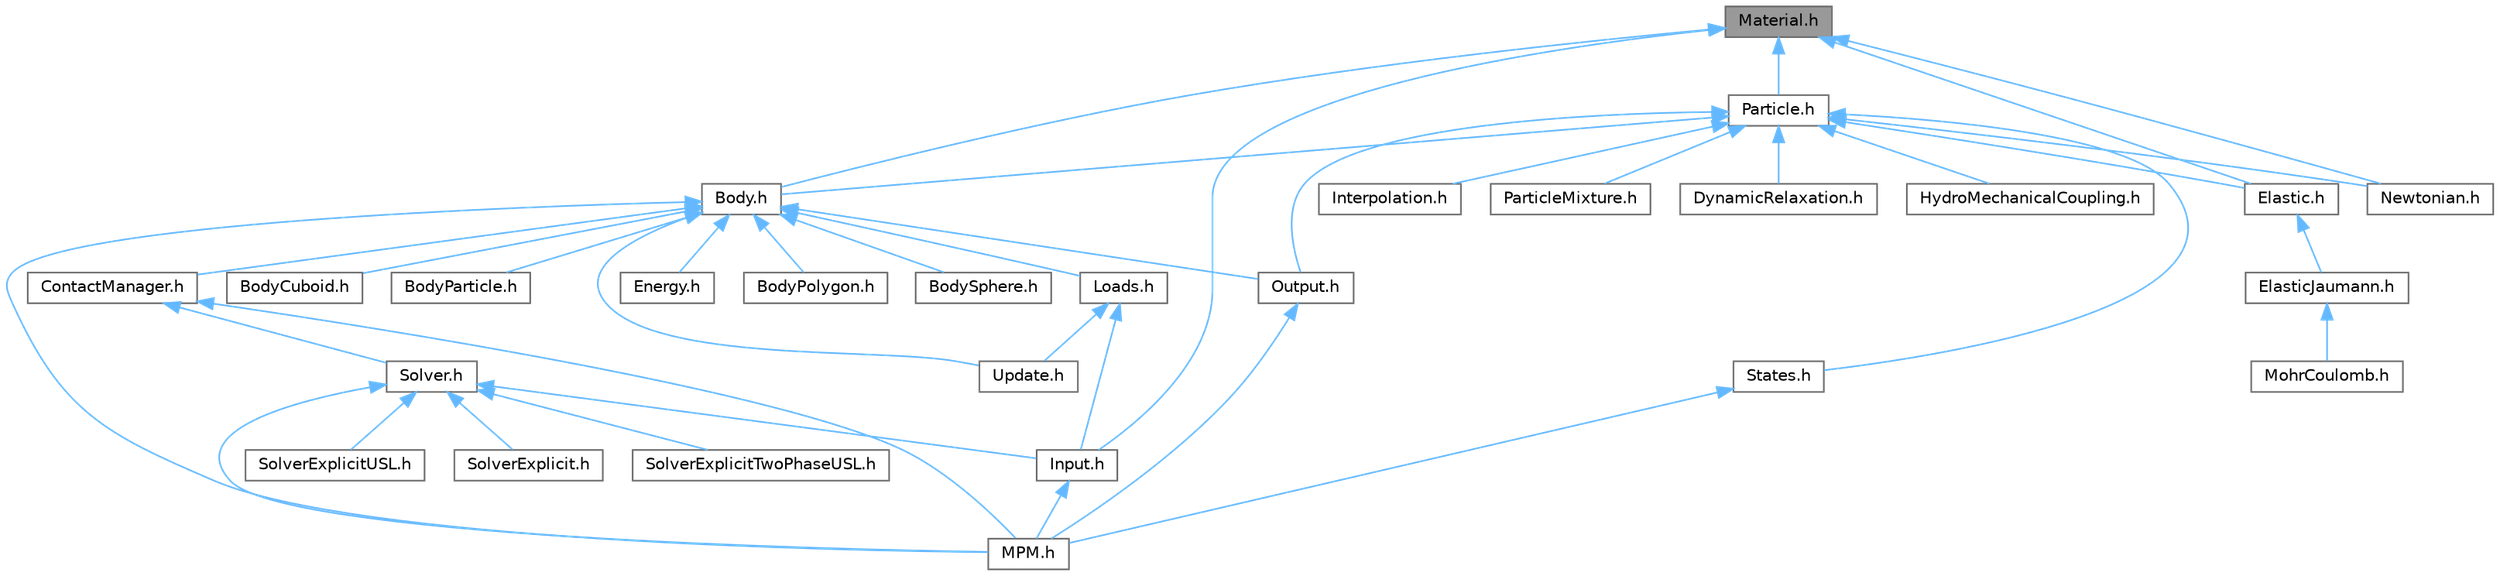 digraph "Material.h"
{
 // LATEX_PDF_SIZE
  bgcolor="transparent";
  edge [fontname=Helvetica,fontsize=10,labelfontname=Helvetica,labelfontsize=10];
  node [fontname=Helvetica,fontsize=10,shape=box,height=0.2,width=0.4];
  Node1 [id="Node000001",label="Material.h",height=0.2,width=0.4,color="gray40", fillcolor="grey60", style="filled", fontcolor="black",tooltip=" "];
  Node1 -> Node2 [id="edge1_Node000001_Node000002",dir="back",color="steelblue1",style="solid",tooltip=" "];
  Node2 [id="Node000002",label="Body.h",height=0.2,width=0.4,color="grey40", fillcolor="white", style="filled",URL="$Body_8h.html",tooltip=" "];
  Node2 -> Node3 [id="edge2_Node000002_Node000003",dir="back",color="steelblue1",style="solid",tooltip=" "];
  Node3 [id="Node000003",label="BodyCuboid.h",height=0.2,width=0.4,color="grey40", fillcolor="white", style="filled",URL="$BodyCuboid_8h.html",tooltip=" "];
  Node2 -> Node4 [id="edge3_Node000002_Node000004",dir="back",color="steelblue1",style="solid",tooltip=" "];
  Node4 [id="Node000004",label="BodyParticle.h",height=0.2,width=0.4,color="grey40", fillcolor="white", style="filled",URL="$BodyParticle_8h.html",tooltip=" "];
  Node2 -> Node5 [id="edge4_Node000002_Node000005",dir="back",color="steelblue1",style="solid",tooltip=" "];
  Node5 [id="Node000005",label="BodyPolygon.h",height=0.2,width=0.4,color="grey40", fillcolor="white", style="filled",URL="$BodyPolygon_8h.html",tooltip=" "];
  Node2 -> Node6 [id="edge5_Node000002_Node000006",dir="back",color="steelblue1",style="solid",tooltip=" "];
  Node6 [id="Node000006",label="BodySphere.h",height=0.2,width=0.4,color="grey40", fillcolor="white", style="filled",URL="$BodySphere_8h.html",tooltip=" "];
  Node2 -> Node7 [id="edge6_Node000002_Node000007",dir="back",color="steelblue1",style="solid",tooltip=" "];
  Node7 [id="Node000007",label="ContactManager.h",height=0.2,width=0.4,color="grey40", fillcolor="white", style="filled",URL="$ContactManager_8h.html",tooltip=" "];
  Node7 -> Node8 [id="edge7_Node000007_Node000008",dir="back",color="steelblue1",style="solid",tooltip=" "];
  Node8 [id="Node000008",label="MPM.h",height=0.2,width=0.4,color="grey40", fillcolor="white", style="filled",URL="$MPM_8h.html",tooltip=" "];
  Node7 -> Node9 [id="edge8_Node000007_Node000009",dir="back",color="steelblue1",style="solid",tooltip=" "];
  Node9 [id="Node000009",label="Solver.h",height=0.2,width=0.4,color="grey40", fillcolor="white", style="filled",URL="$Solver_8h.html",tooltip=" "];
  Node9 -> Node10 [id="edge9_Node000009_Node000010",dir="back",color="steelblue1",style="solid",tooltip=" "];
  Node10 [id="Node000010",label="Input.h",height=0.2,width=0.4,color="grey40", fillcolor="white", style="filled",URL="$Input_8h.html",tooltip=" "];
  Node10 -> Node8 [id="edge10_Node000010_Node000008",dir="back",color="steelblue1",style="solid",tooltip=" "];
  Node9 -> Node8 [id="edge11_Node000009_Node000008",dir="back",color="steelblue1",style="solid",tooltip=" "];
  Node9 -> Node11 [id="edge12_Node000009_Node000011",dir="back",color="steelblue1",style="solid",tooltip=" "];
  Node11 [id="Node000011",label="SolverExplicit.h",height=0.2,width=0.4,color="grey40", fillcolor="white", style="filled",URL="$SolverExplicit_8h.html",tooltip=" "];
  Node9 -> Node12 [id="edge13_Node000009_Node000012",dir="back",color="steelblue1",style="solid",tooltip=" "];
  Node12 [id="Node000012",label="SolverExplicitTwoPhaseUSL.h",height=0.2,width=0.4,color="grey40", fillcolor="white", style="filled",URL="$SolverExplicitTwoPhaseUSL_8h.html",tooltip=" "];
  Node9 -> Node13 [id="edge14_Node000009_Node000013",dir="back",color="steelblue1",style="solid",tooltip=" "];
  Node13 [id="Node000013",label="SolverExplicitUSL.h",height=0.2,width=0.4,color="grey40", fillcolor="white", style="filled",URL="$SolverExplicitUSL_8h.html",tooltip=" "];
  Node2 -> Node14 [id="edge15_Node000002_Node000014",dir="back",color="steelblue1",style="solid",tooltip=" "];
  Node14 [id="Node000014",label="Energy.h",height=0.2,width=0.4,color="grey40", fillcolor="white", style="filled",URL="$Energy_8h.html",tooltip=" "];
  Node2 -> Node15 [id="edge16_Node000002_Node000015",dir="back",color="steelblue1",style="solid",tooltip=" "];
  Node15 [id="Node000015",label="Loads.h",height=0.2,width=0.4,color="grey40", fillcolor="white", style="filled",URL="$Loads_8h.html",tooltip=" "];
  Node15 -> Node10 [id="edge17_Node000015_Node000010",dir="back",color="steelblue1",style="solid",tooltip=" "];
  Node15 -> Node16 [id="edge18_Node000015_Node000016",dir="back",color="steelblue1",style="solid",tooltip=" "];
  Node16 [id="Node000016",label="Update.h",height=0.2,width=0.4,color="grey40", fillcolor="white", style="filled",URL="$Update_8h.html",tooltip=" "];
  Node2 -> Node8 [id="edge19_Node000002_Node000008",dir="back",color="steelblue1",style="solid",tooltip=" "];
  Node2 -> Node17 [id="edge20_Node000002_Node000017",dir="back",color="steelblue1",style="solid",tooltip=" "];
  Node17 [id="Node000017",label="Output.h",height=0.2,width=0.4,color="grey40", fillcolor="white", style="filled",URL="$Output_8h.html",tooltip=" "];
  Node17 -> Node8 [id="edge21_Node000017_Node000008",dir="back",color="steelblue1",style="solid",tooltip=" "];
  Node2 -> Node16 [id="edge22_Node000002_Node000016",dir="back",color="steelblue1",style="solid",tooltip=" "];
  Node1 -> Node18 [id="edge23_Node000001_Node000018",dir="back",color="steelblue1",style="solid",tooltip=" "];
  Node18 [id="Node000018",label="Elastic.h",height=0.2,width=0.4,color="grey40", fillcolor="white", style="filled",URL="$Elastic_8h.html",tooltip=" "];
  Node18 -> Node19 [id="edge24_Node000018_Node000019",dir="back",color="steelblue1",style="solid",tooltip=" "];
  Node19 [id="Node000019",label="ElasticJaumann.h",height=0.2,width=0.4,color="grey40", fillcolor="white", style="filled",URL="$ElasticJaumann_8h.html",tooltip=" "];
  Node19 -> Node20 [id="edge25_Node000019_Node000020",dir="back",color="steelblue1",style="solid",tooltip=" "];
  Node20 [id="Node000020",label="MohrCoulomb.h",height=0.2,width=0.4,color="grey40", fillcolor="white", style="filled",URL="$MohrCoulomb_8h.html",tooltip=" "];
  Node1 -> Node10 [id="edge26_Node000001_Node000010",dir="back",color="steelblue1",style="solid",tooltip=" "];
  Node1 -> Node21 [id="edge27_Node000001_Node000021",dir="back",color="steelblue1",style="solid",tooltip=" "];
  Node21 [id="Node000021",label="Newtonian.h",height=0.2,width=0.4,color="grey40", fillcolor="white", style="filled",URL="$Newtonian_8h.html",tooltip=" "];
  Node1 -> Node22 [id="edge28_Node000001_Node000022",dir="back",color="steelblue1",style="solid",tooltip=" "];
  Node22 [id="Node000022",label="Particle.h",height=0.2,width=0.4,color="grey40", fillcolor="white", style="filled",URL="$Particle_8h.html",tooltip=" "];
  Node22 -> Node2 [id="edge29_Node000022_Node000002",dir="back",color="steelblue1",style="solid",tooltip=" "];
  Node22 -> Node23 [id="edge30_Node000022_Node000023",dir="back",color="steelblue1",style="solid",tooltip=" "];
  Node23 [id="Node000023",label="DynamicRelaxation.h",height=0.2,width=0.4,color="grey40", fillcolor="white", style="filled",URL="$DynamicRelaxation_8h.html",tooltip=" "];
  Node22 -> Node18 [id="edge31_Node000022_Node000018",dir="back",color="steelblue1",style="solid",tooltip=" "];
  Node22 -> Node24 [id="edge32_Node000022_Node000024",dir="back",color="steelblue1",style="solid",tooltip=" "];
  Node24 [id="Node000024",label="HydroMechanicalCoupling.h",height=0.2,width=0.4,color="grey40", fillcolor="white", style="filled",URL="$HydroMechanicalCoupling_8h.html",tooltip=" "];
  Node22 -> Node25 [id="edge33_Node000022_Node000025",dir="back",color="steelblue1",style="solid",tooltip=" "];
  Node25 [id="Node000025",label="Interpolation.h",height=0.2,width=0.4,color="grey40", fillcolor="white", style="filled",URL="$Interpolation_8h.html",tooltip=" "];
  Node22 -> Node21 [id="edge34_Node000022_Node000021",dir="back",color="steelblue1",style="solid",tooltip=" "];
  Node22 -> Node17 [id="edge35_Node000022_Node000017",dir="back",color="steelblue1",style="solid",tooltip=" "];
  Node22 -> Node26 [id="edge36_Node000022_Node000026",dir="back",color="steelblue1",style="solid",tooltip=" "];
  Node26 [id="Node000026",label="ParticleMixture.h",height=0.2,width=0.4,color="grey40", fillcolor="white", style="filled",URL="$ParticleMixture_8h.html",tooltip=" "];
  Node22 -> Node27 [id="edge37_Node000022_Node000027",dir="back",color="steelblue1",style="solid",tooltip=" "];
  Node27 [id="Node000027",label="States.h",height=0.2,width=0.4,color="grey40", fillcolor="white", style="filled",URL="$States_8h.html",tooltip=" "];
  Node27 -> Node8 [id="edge38_Node000027_Node000008",dir="back",color="steelblue1",style="solid",tooltip=" "];
}

